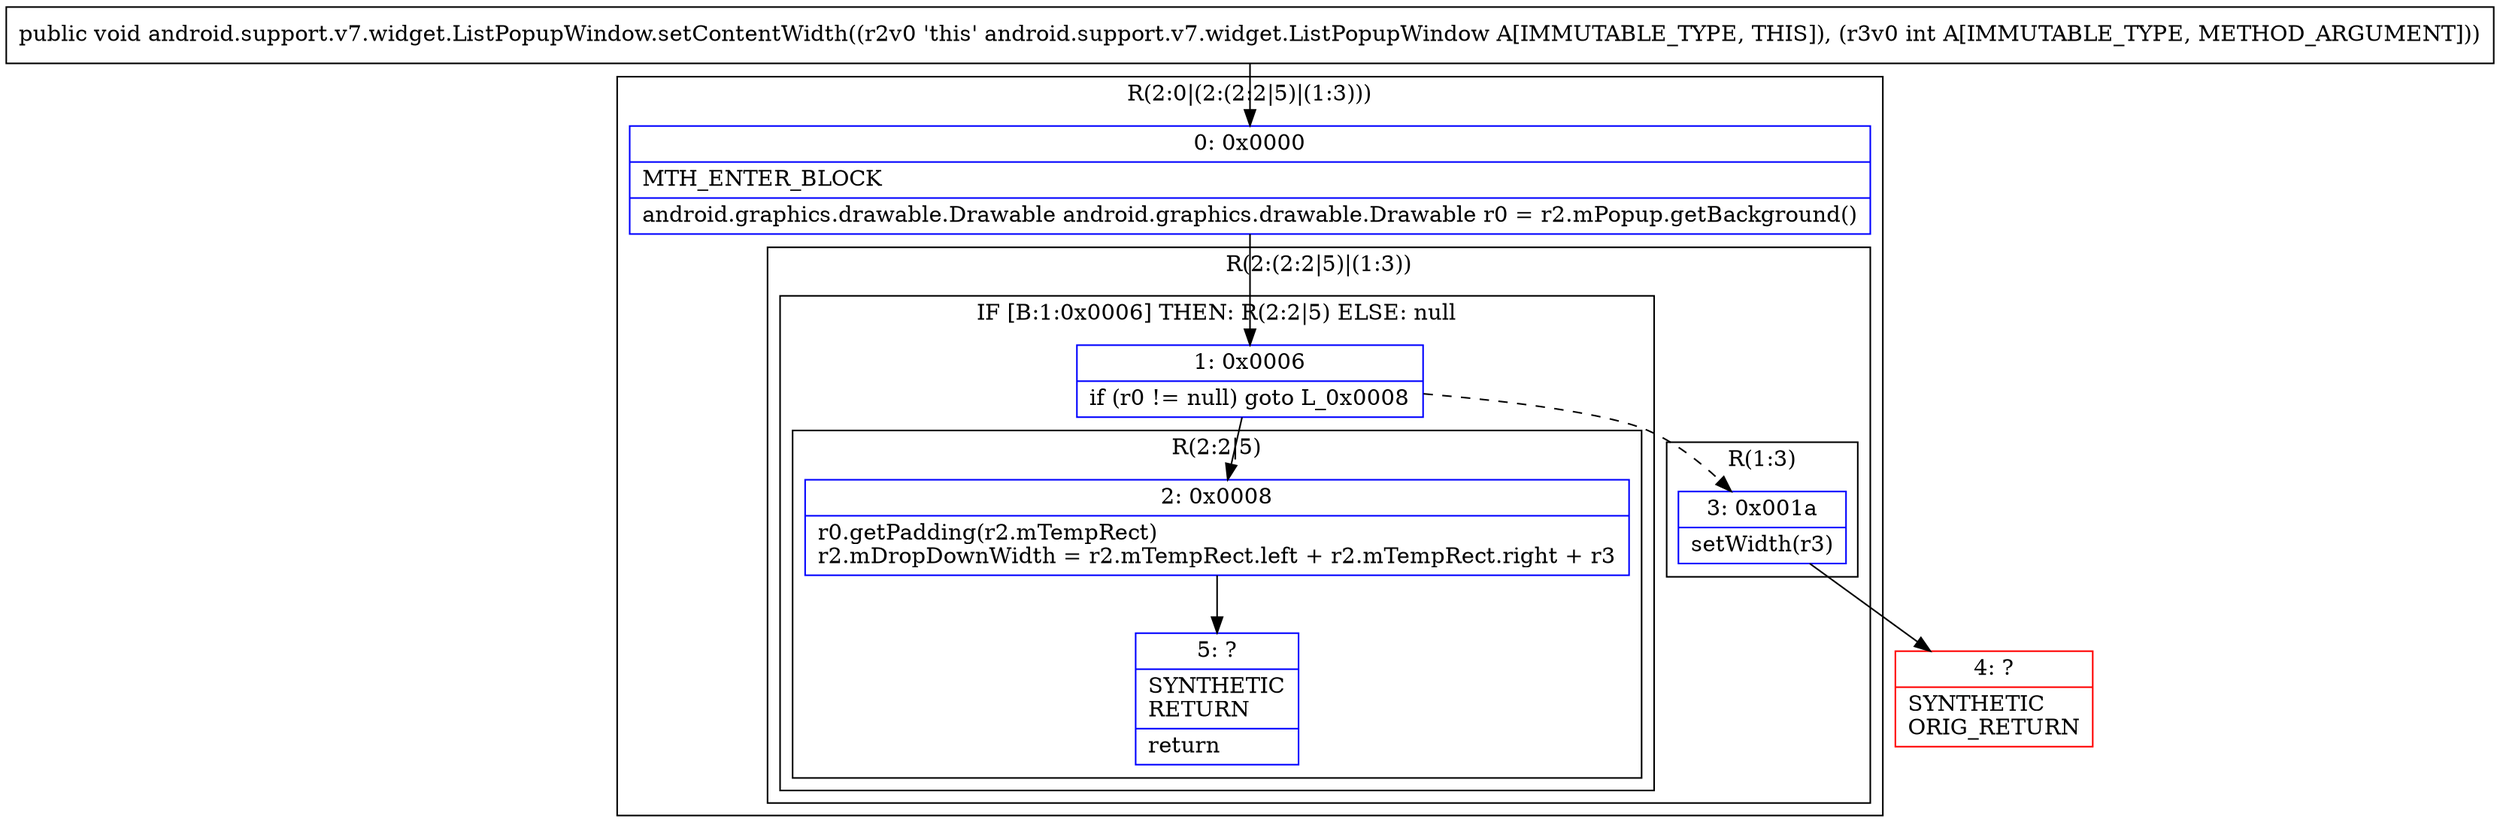 digraph "CFG forandroid.support.v7.widget.ListPopupWindow.setContentWidth(I)V" {
subgraph cluster_Region_799337360 {
label = "R(2:0|(2:(2:2|5)|(1:3)))";
node [shape=record,color=blue];
Node_0 [shape=record,label="{0\:\ 0x0000|MTH_ENTER_BLOCK\l|android.graphics.drawable.Drawable android.graphics.drawable.Drawable r0 = r2.mPopup.getBackground()\l}"];
subgraph cluster_Region_402609939 {
label = "R(2:(2:2|5)|(1:3))";
node [shape=record,color=blue];
subgraph cluster_IfRegion_896701002 {
label = "IF [B:1:0x0006] THEN: R(2:2|5) ELSE: null";
node [shape=record,color=blue];
Node_1 [shape=record,label="{1\:\ 0x0006|if (r0 != null) goto L_0x0008\l}"];
subgraph cluster_Region_949599211 {
label = "R(2:2|5)";
node [shape=record,color=blue];
Node_2 [shape=record,label="{2\:\ 0x0008|r0.getPadding(r2.mTempRect)\lr2.mDropDownWidth = r2.mTempRect.left + r2.mTempRect.right + r3\l}"];
Node_5 [shape=record,label="{5\:\ ?|SYNTHETIC\lRETURN\l|return\l}"];
}
}
subgraph cluster_Region_1543313616 {
label = "R(1:3)";
node [shape=record,color=blue];
Node_3 [shape=record,label="{3\:\ 0x001a|setWidth(r3)\l}"];
}
}
}
Node_4 [shape=record,color=red,label="{4\:\ ?|SYNTHETIC\lORIG_RETURN\l}"];
MethodNode[shape=record,label="{public void android.support.v7.widget.ListPopupWindow.setContentWidth((r2v0 'this' android.support.v7.widget.ListPopupWindow A[IMMUTABLE_TYPE, THIS]), (r3v0 int A[IMMUTABLE_TYPE, METHOD_ARGUMENT])) }"];
MethodNode -> Node_0;
Node_0 -> Node_1;
Node_1 -> Node_2;
Node_1 -> Node_3[style=dashed];
Node_2 -> Node_5;
Node_3 -> Node_4;
}

